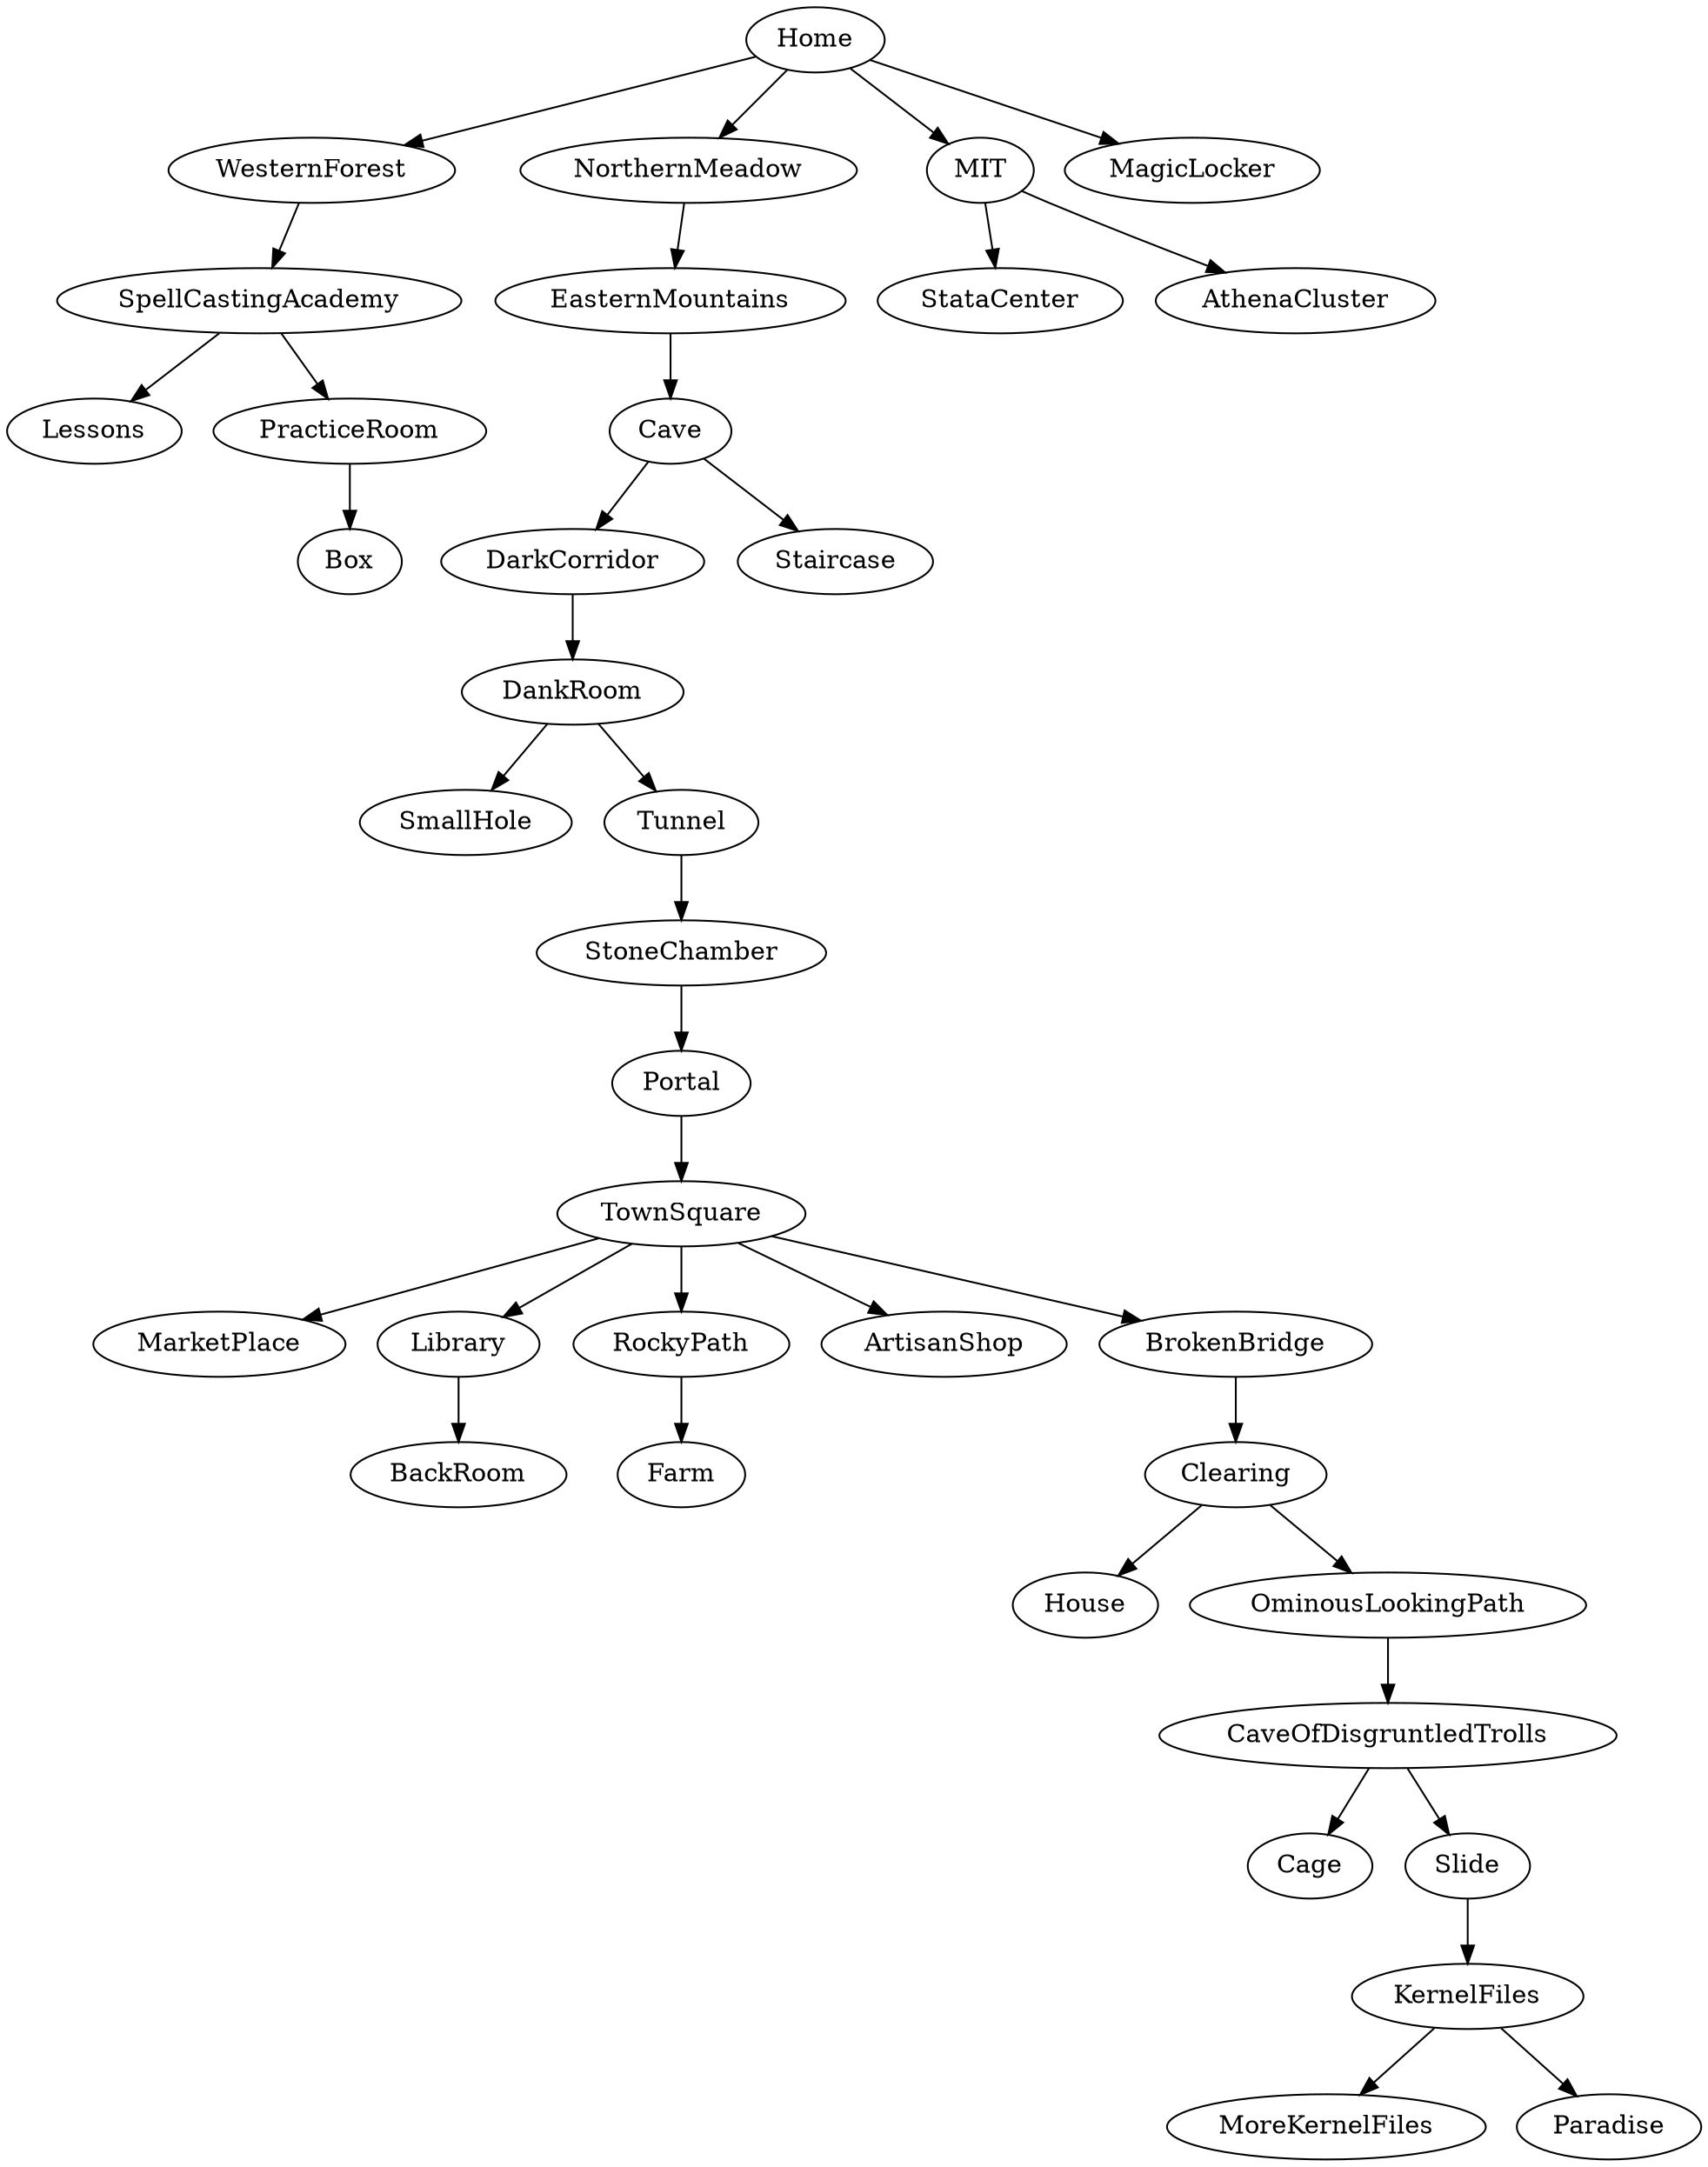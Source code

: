 digraph G {
  "Home" -> "WesternForest"
  "Home" -> "NorthernMeadow"
  "Home" -> "MIT"
  "Home" -> "MagicLocker"


  "WesternForest" -> "SpellCastingAcademy"
  "SpellCastingAcademy" -> "Lessons"
  "SpellCastingAcademy" -> "PracticeRoom"
  "PracticeRoom" -> "Box"


  "NorthernMeadow" -> "EasternMountains"
  "EasternMountains" -> "Cave"
  "Cave" -> "DarkCorridor"
  "Cave" -> "Staircase"
  "DarkCorridor" -> "DankRoom"
  "DankRoom" -> "SmallHole"
  "DankRoom" -> "Tunnel"
  "Tunnel" -> "StoneChamber"
  "StoneChamber" -> "Portal"
  "Portal" -> "TownSquare"
  "TownSquare" -> "MarketPlace"
  "TownSquare" -> "Library"
  "TownSquare" -> "RockyPath"
  "TownSquare" -> "ArtisanShop"
  "TownSquare" -> "BrokenBridge"
  "Library" -> "BackRoom"
  "BrokenBridge" -> "Clearing"
  "RockyPath" -> "Farm"
  "Clearing" -> "House"
  "Clearing" -> "OminousLookingPath"
  "OminousLookingPath" -> "CaveOfDisgruntledTrolls"
  "CaveOfDisgruntledTrolls" -> "Cage"
  "CaveOfDisgruntledTrolls" -> "Slide"
  "Slide" -> "KernelFiles"
  "KernelFiles" -> "MoreKernelFiles"
  "KernelFiles" -> "Paradise"

  "MIT" -> "StataCenter"
  "MIT" -> "AthenaCluster"
}
